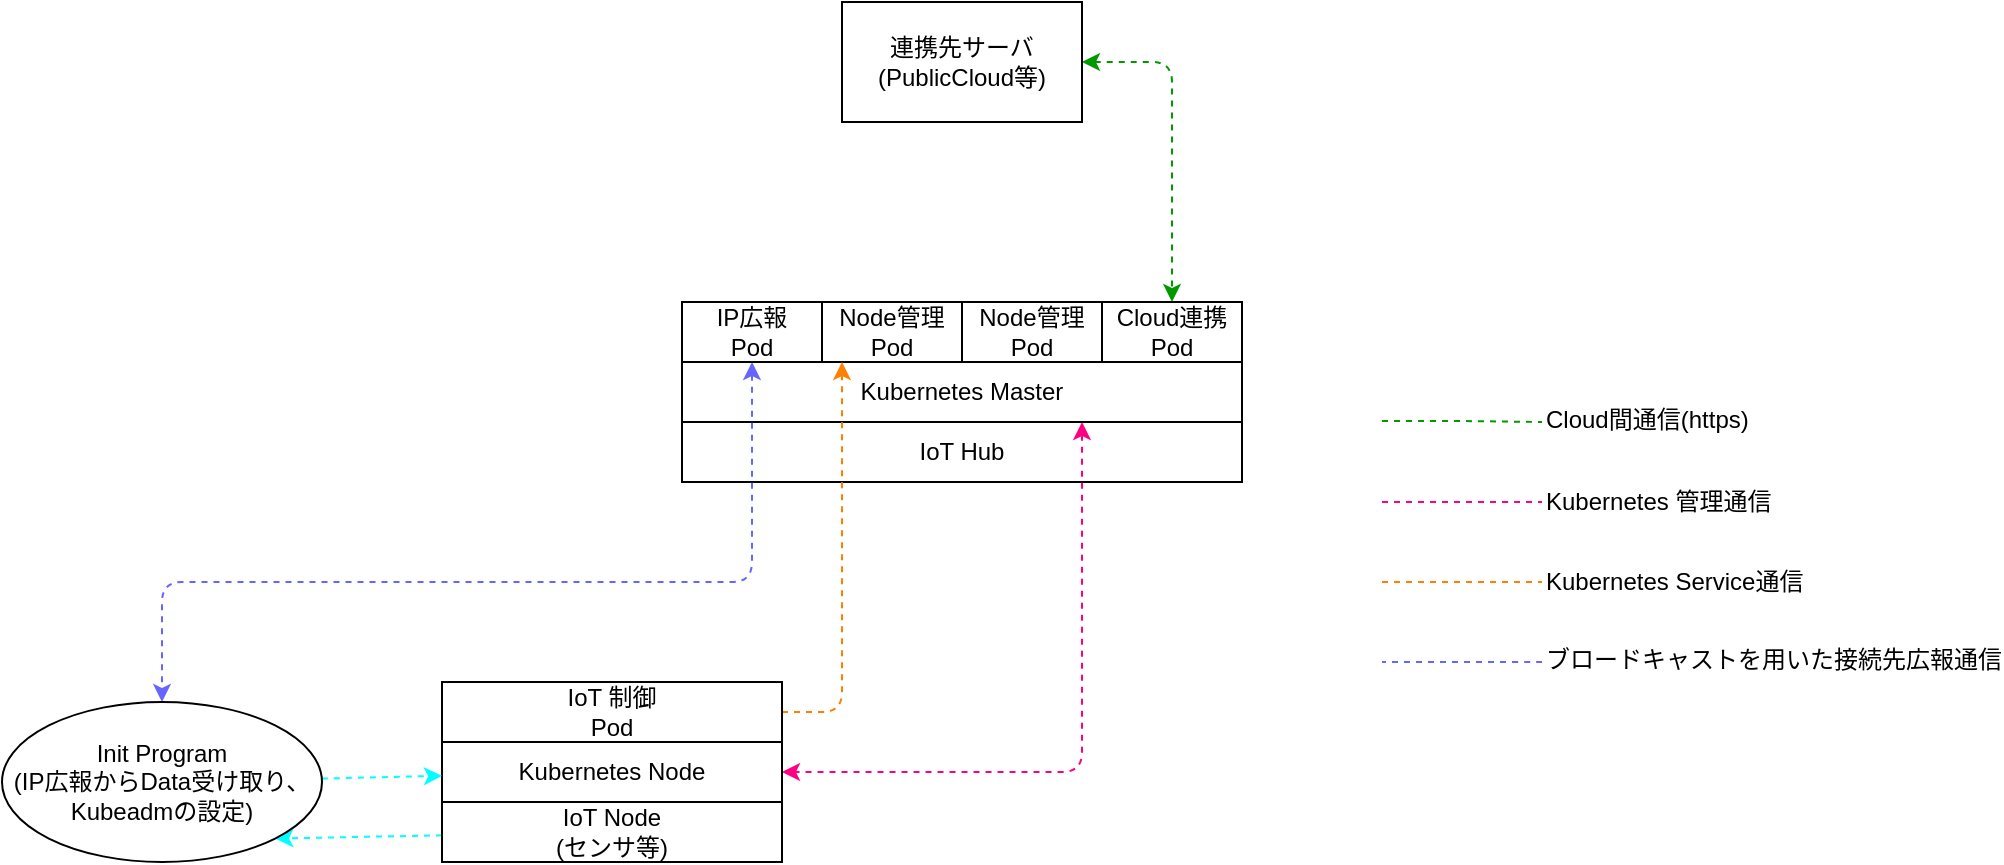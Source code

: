 <mxfile>
    <diagram id="MD9tHAX4WqvGQPrQZUn4" name="01">
        <mxGraphModel dx="1832" dy="663" grid="1" gridSize="10" guides="1" tooltips="1" connect="1" arrows="1" fold="1" page="1" pageScale="1" pageWidth="827" pageHeight="1169" math="0" shadow="0">
            <root>
                <mxCell id="0"/>
                <mxCell id="1" parent="0"/>
                <mxCell id="21" value="IoT Hub" style="rounded=0;whiteSpace=wrap;html=1;" vertex="1" parent="1">
                    <mxGeometry x="290" y="560" width="280" height="30" as="geometry"/>
                </mxCell>
                <mxCell id="35" style="edgeStyle=none;html=1;entryX=1;entryY=1;entryDx=0;entryDy=0;dashed=1;strokeColor=#00FFFF;" edge="1" parent="1" source="24" target="33">
                    <mxGeometry relative="1" as="geometry"/>
                </mxCell>
                <mxCell id="24" value="IoT Node&lt;br&gt;(センサ等)" style="rounded=0;whiteSpace=wrap;html=1;" vertex="1" parent="1">
                    <mxGeometry x="170" y="750" width="170" height="30" as="geometry"/>
                </mxCell>
                <mxCell id="41" style="edgeStyle=orthogonalEdgeStyle;html=1;entryX=0.5;entryY=0;entryDx=0;entryDy=0;dashed=1;startArrow=classic;startFill=1;strokeColor=#009900;" edge="1" parent="1" source="25" target="29">
                    <mxGeometry relative="1" as="geometry"/>
                </mxCell>
                <mxCell id="25" value="連携先サーバ&lt;br&gt;(PublicCloud等)" style="rounded=0;whiteSpace=wrap;html=1;" vertex="1" parent="1">
                    <mxGeometry x="370" y="350" width="120" height="60" as="geometry"/>
                </mxCell>
                <mxCell id="40" style="edgeStyle=orthogonalEdgeStyle;html=1;entryX=1;entryY=0.5;entryDx=0;entryDy=0;dashed=1;strokeColor=#FF0080;startArrow=classic;startFill=1;" edge="1" parent="1" source="26" target="31">
                    <mxGeometry relative="1" as="geometry">
                        <Array as="points">
                            <mxPoint x="490" y="735"/>
                        </Array>
                    </mxGeometry>
                </mxCell>
                <mxCell id="26" value="Kubernetes Master" style="rounded=0;whiteSpace=wrap;html=1;" vertex="1" parent="1">
                    <mxGeometry x="290" y="530" width="280" height="30" as="geometry"/>
                </mxCell>
                <mxCell id="38" style="edgeStyle=orthogonalEdgeStyle;html=1;entryX=0.5;entryY=0;entryDx=0;entryDy=0;dashed=1;strokeColor=#6666FF;startArrow=classic;startFill=1;" edge="1" parent="1" source="27" target="33">
                    <mxGeometry relative="1" as="geometry">
                        <Array as="points">
                            <mxPoint x="325" y="640"/>
                            <mxPoint x="30" y="640"/>
                        </Array>
                    </mxGeometry>
                </mxCell>
                <mxCell id="27" value="IP広報&lt;br&gt;Pod" style="rounded=0;whiteSpace=wrap;html=1;" vertex="1" parent="1">
                    <mxGeometry x="290" y="500" width="70" height="30" as="geometry"/>
                </mxCell>
                <mxCell id="28" value="Node管理Pod" style="rounded=0;whiteSpace=wrap;html=1;" vertex="1" parent="1">
                    <mxGeometry x="360" y="500" width="70" height="30" as="geometry"/>
                </mxCell>
                <mxCell id="29" value="Cloud連携Pod" style="rounded=0;whiteSpace=wrap;html=1;" vertex="1" parent="1">
                    <mxGeometry x="500" y="500" width="70" height="30" as="geometry"/>
                </mxCell>
                <mxCell id="30" value="Node管理Pod" style="rounded=0;whiteSpace=wrap;html=1;" vertex="1" parent="1">
                    <mxGeometry x="430" y="500" width="70" height="30" as="geometry"/>
                </mxCell>
                <mxCell id="31" value="Kubernetes Node" style="rounded=0;whiteSpace=wrap;html=1;" vertex="1" parent="1">
                    <mxGeometry x="170" y="720" width="170" height="30" as="geometry"/>
                </mxCell>
                <mxCell id="36" style="edgeStyle=none;html=1;dashed=1;strokeColor=#00FFFF;" edge="1" parent="1" source="33" target="31">
                    <mxGeometry relative="1" as="geometry"/>
                </mxCell>
                <mxCell id="33" value="&lt;span&gt;Init Program&lt;/span&gt;&lt;br&gt;&lt;span&gt;(IP広報からData受け取り、Kubeadmの設定)&lt;/span&gt;" style="ellipse;whiteSpace=wrap;html=1;" vertex="1" parent="1">
                    <mxGeometry x="-50" y="700" width="160" height="80" as="geometry"/>
                </mxCell>
                <mxCell id="39" style="edgeStyle=orthogonalEdgeStyle;html=1;dashed=1;strokeColor=#FF8000;" edge="1" parent="1" source="34" target="28">
                    <mxGeometry relative="1" as="geometry">
                        <Array as="points">
                            <mxPoint x="370" y="705"/>
                        </Array>
                    </mxGeometry>
                </mxCell>
                <mxCell id="34" value="IoT 制御&lt;br&gt;Pod" style="rounded=0;whiteSpace=wrap;html=1;" vertex="1" parent="1">
                    <mxGeometry x="170" y="690" width="170" height="30" as="geometry"/>
                </mxCell>
                <mxCell id="42" style="edgeStyle=orthogonalEdgeStyle;html=1;dashed=1;strokeColor=#FF0080;startArrow=none;startFill=0;endArrow=none;endFill=0;" edge="1" parent="1">
                    <mxGeometry relative="1" as="geometry">
                        <mxPoint x="640" y="600" as="sourcePoint"/>
                        <mxPoint x="720" y="600" as="targetPoint"/>
                        <Array as="points">
                            <mxPoint x="710" y="600"/>
                        </Array>
                    </mxGeometry>
                </mxCell>
                <mxCell id="44" style="edgeStyle=orthogonalEdgeStyle;html=1;dashed=1;strokeColor=#FF8000;endArrow=none;endFill=0;startArrow=none;startFill=0;" edge="1" parent="1">
                    <mxGeometry relative="1" as="geometry">
                        <mxPoint x="640" y="640" as="sourcePoint"/>
                        <mxPoint x="720" y="640" as="targetPoint"/>
                        <Array as="points">
                            <mxPoint x="670" y="640"/>
                        </Array>
                    </mxGeometry>
                </mxCell>
                <mxCell id="45" style="edgeStyle=orthogonalEdgeStyle;html=1;dashed=1;startArrow=none;startFill=0;strokeColor=#009900;endArrow=none;endFill=0;" edge="1" parent="1">
                    <mxGeometry relative="1" as="geometry">
                        <mxPoint x="640" y="559.5" as="sourcePoint"/>
                        <mxPoint x="720" y="560" as="targetPoint"/>
                        <Array as="points">
                            <mxPoint x="680" y="560"/>
                            <mxPoint x="720" y="560"/>
                        </Array>
                    </mxGeometry>
                </mxCell>
                <mxCell id="46" style="edgeStyle=orthogonalEdgeStyle;html=1;dashed=1;strokeColor=#6666FF;endArrow=none;endFill=0;startArrow=none;startFill=0;" edge="1" parent="1">
                    <mxGeometry relative="1" as="geometry">
                        <mxPoint x="720" y="680" as="sourcePoint"/>
                        <mxPoint x="640" y="680" as="targetPoint"/>
                        <Array as="points">
                            <mxPoint x="715" y="680"/>
                            <mxPoint x="420" y="680"/>
                        </Array>
                    </mxGeometry>
                </mxCell>
                <mxCell id="48" value="Cloud間通信(https)" style="text;html=1;strokeColor=none;fillColor=none;align=left;verticalAlign=middle;whiteSpace=wrap;rounded=0;" vertex="1" parent="1">
                    <mxGeometry x="720" y="544" width="130" height="30" as="geometry"/>
                </mxCell>
                <mxCell id="49" value="Kubernetes 管理通信" style="text;html=1;strokeColor=none;fillColor=none;align=left;verticalAlign=middle;whiteSpace=wrap;rounded=0;" vertex="1" parent="1">
                    <mxGeometry x="720" y="585" width="120" height="30" as="geometry"/>
                </mxCell>
                <mxCell id="50" value="Kubernetes Service通信" style="text;html=1;strokeColor=none;fillColor=none;align=left;verticalAlign=middle;whiteSpace=wrap;rounded=0;" vertex="1" parent="1">
                    <mxGeometry x="720" y="625" width="140" height="30" as="geometry"/>
                </mxCell>
                <mxCell id="51" value="ブロードキャストを用いた接続先広報通信" style="text;html=1;strokeColor=none;fillColor=none;align=left;verticalAlign=middle;whiteSpace=wrap;rounded=0;" vertex="1" parent="1">
                    <mxGeometry x="720" y="664" width="230" height="30" as="geometry"/>
                </mxCell>
            </root>
        </mxGraphModel>
    </diagram>
    <diagram name="02" id="QZHIB--y58XynC5243pY">
        <mxGraphModel dx="1832" dy="663" grid="1" gridSize="10" guides="1" tooltips="1" connect="1" arrows="1" fold="1" page="1" pageScale="1" pageWidth="827" pageHeight="1169" math="0" shadow="0">
            <root>
                <mxCell id="S4ly2EaeI5WpK3ynmkgh-0"/>
                <mxCell id="S4ly2EaeI5WpK3ynmkgh-1" parent="S4ly2EaeI5WpK3ynmkgh-0"/>
                <mxCell id="S4ly2EaeI5WpK3ynmkgh-2" value="IoT Hub" style="rounded=0;whiteSpace=wrap;html=1;" vertex="1" parent="S4ly2EaeI5WpK3ynmkgh-1">
                    <mxGeometry x="290" y="560" width="280" height="30" as="geometry"/>
                </mxCell>
                <mxCell id="S4ly2EaeI5WpK3ynmkgh-3" style="edgeStyle=none;html=1;entryX=1;entryY=1;entryDx=0;entryDy=0;dashed=1;strokeColor=#00FFFF;" edge="1" parent="S4ly2EaeI5WpK3ynmkgh-1" source="S4ly2EaeI5WpK3ynmkgh-4" target="S4ly2EaeI5WpK3ynmkgh-16">
                    <mxGeometry relative="1" as="geometry"/>
                </mxCell>
                <mxCell id="S4ly2EaeI5WpK3ynmkgh-4" value="IoT 機器&lt;br&gt;(センサ等)" style="rounded=0;whiteSpace=wrap;html=1;" vertex="1" parent="S4ly2EaeI5WpK3ynmkgh-1">
                    <mxGeometry x="170" y="750" width="170" height="30" as="geometry"/>
                </mxCell>
                <mxCell id="S4ly2EaeI5WpK3ynmkgh-5" style="edgeStyle=orthogonalEdgeStyle;html=1;entryX=0.5;entryY=0;entryDx=0;entryDy=0;dashed=1;startArrow=classic;startFill=1;strokeColor=#009900;" edge="1" parent="S4ly2EaeI5WpK3ynmkgh-1" source="S4ly2EaeI5WpK3ynmkgh-6" target="S4ly2EaeI5WpK3ynmkgh-12">
                    <mxGeometry relative="1" as="geometry"/>
                </mxCell>
                <mxCell id="S4ly2EaeI5WpK3ynmkgh-6" value="連携先サーバ&lt;br&gt;(PublicCloud等)" style="rounded=0;whiteSpace=wrap;html=1;" vertex="1" parent="S4ly2EaeI5WpK3ynmkgh-1">
                    <mxGeometry x="370" y="350" width="120" height="60" as="geometry"/>
                </mxCell>
                <mxCell id="S4ly2EaeI5WpK3ynmkgh-8" value="Kubernetes Master" style="rounded=0;whiteSpace=wrap;html=1;" vertex="1" parent="S4ly2EaeI5WpK3ynmkgh-1">
                    <mxGeometry x="290" y="530" width="280" height="30" as="geometry"/>
                </mxCell>
                <mxCell id="S4ly2EaeI5WpK3ynmkgh-9" style="edgeStyle=orthogonalEdgeStyle;html=1;entryX=0.5;entryY=0;entryDx=0;entryDy=0;dashed=1;strokeColor=#6666FF;startArrow=classic;startFill=1;" edge="1" parent="S4ly2EaeI5WpK3ynmkgh-1" source="S4ly2EaeI5WpK3ynmkgh-10" target="S4ly2EaeI5WpK3ynmkgh-16">
                    <mxGeometry relative="1" as="geometry">
                        <Array as="points">
                            <mxPoint x="325" y="640"/>
                            <mxPoint x="30" y="640"/>
                        </Array>
                    </mxGeometry>
                </mxCell>
                <mxCell id="S4ly2EaeI5WpK3ynmkgh-10" value="IP広報&lt;br&gt;Pod" style="rounded=0;whiteSpace=wrap;html=1;" vertex="1" parent="S4ly2EaeI5WpK3ynmkgh-1">
                    <mxGeometry x="290" y="500" width="70" height="30" as="geometry"/>
                </mxCell>
                <mxCell id="S4ly2EaeI5WpK3ynmkgh-11" value="Node管理Pod" style="rounded=0;whiteSpace=wrap;html=1;" vertex="1" parent="S4ly2EaeI5WpK3ynmkgh-1">
                    <mxGeometry x="360" y="500" width="70" height="30" as="geometry"/>
                </mxCell>
                <mxCell id="S4ly2EaeI5WpK3ynmkgh-12" value="Cloud連携Pod" style="rounded=0;whiteSpace=wrap;html=1;" vertex="1" parent="S4ly2EaeI5WpK3ynmkgh-1">
                    <mxGeometry x="500" y="500" width="70" height="30" as="geometry"/>
                </mxCell>
                <mxCell id="S4ly2EaeI5WpK3ynmkgh-13" value="Node管理Pod" style="rounded=0;whiteSpace=wrap;html=1;" vertex="1" parent="S4ly2EaeI5WpK3ynmkgh-1">
                    <mxGeometry x="430" y="500" width="70" height="30" as="geometry"/>
                </mxCell>
                <mxCell id="S4ly2EaeI5WpK3ynmkgh-15" style="edgeStyle=none;html=1;dashed=1;strokeColor=#00FFFF;" edge="1" parent="S4ly2EaeI5WpK3ynmkgh-1" source="S4ly2EaeI5WpK3ynmkgh-16">
                    <mxGeometry relative="1" as="geometry">
                        <mxPoint x="170" y="736.889" as="targetPoint"/>
                    </mxGeometry>
                </mxCell>
                <mxCell id="S4ly2EaeI5WpK3ynmkgh-16" value="&lt;span&gt;Init Program&lt;/span&gt;&lt;br&gt;&lt;span&gt;(IP広報から設定受け取り)&lt;/span&gt;" style="ellipse;whiteSpace=wrap;html=1;" vertex="1" parent="S4ly2EaeI5WpK3ynmkgh-1">
                    <mxGeometry x="-50" y="700" width="160" height="80" as="geometry"/>
                </mxCell>
                <mxCell id="S4ly2EaeI5WpK3ynmkgh-17" style="edgeStyle=orthogonalEdgeStyle;html=1;dashed=1;strokeColor=#FF8000;" edge="1" parent="S4ly2EaeI5WpK3ynmkgh-1" source="S4ly2EaeI5WpK3ynmkgh-18" target="S4ly2EaeI5WpK3ynmkgh-11">
                    <mxGeometry relative="1" as="geometry">
                        <Array as="points">
                            <mxPoint x="370" y="735"/>
                        </Array>
                    </mxGeometry>
                </mxCell>
                <mxCell id="S4ly2EaeI5WpK3ynmkgh-18" value="IoT 制御Program" style="rounded=0;whiteSpace=wrap;html=1;" vertex="1" parent="S4ly2EaeI5WpK3ynmkgh-1">
                    <mxGeometry x="170" y="720" width="170" height="30" as="geometry"/>
                </mxCell>
                <mxCell id="S4ly2EaeI5WpK3ynmkgh-19" style="edgeStyle=orthogonalEdgeStyle;html=1;dashed=1;strokeColor=#FF0080;startArrow=none;startFill=0;endArrow=none;endFill=0;" edge="1" parent="S4ly2EaeI5WpK3ynmkgh-1">
                    <mxGeometry relative="1" as="geometry">
                        <mxPoint x="640" y="600" as="sourcePoint"/>
                        <mxPoint x="720" y="600" as="targetPoint"/>
                        <Array as="points">
                            <mxPoint x="710" y="600"/>
                        </Array>
                    </mxGeometry>
                </mxCell>
                <mxCell id="S4ly2EaeI5WpK3ynmkgh-20" style="edgeStyle=orthogonalEdgeStyle;html=1;dashed=1;strokeColor=#FF8000;endArrow=none;endFill=0;startArrow=none;startFill=0;" edge="1" parent="S4ly2EaeI5WpK3ynmkgh-1">
                    <mxGeometry relative="1" as="geometry">
                        <mxPoint x="640" y="640" as="sourcePoint"/>
                        <mxPoint x="720" y="640" as="targetPoint"/>
                        <Array as="points">
                            <mxPoint x="670" y="640"/>
                        </Array>
                    </mxGeometry>
                </mxCell>
                <mxCell id="S4ly2EaeI5WpK3ynmkgh-21" style="edgeStyle=orthogonalEdgeStyle;html=1;dashed=1;startArrow=none;startFill=0;strokeColor=#009900;endArrow=none;endFill=0;" edge="1" parent="S4ly2EaeI5WpK3ynmkgh-1">
                    <mxGeometry relative="1" as="geometry">
                        <mxPoint x="640" y="559.5" as="sourcePoint"/>
                        <mxPoint x="720" y="560" as="targetPoint"/>
                        <Array as="points">
                            <mxPoint x="680" y="560"/>
                            <mxPoint x="720" y="560"/>
                        </Array>
                    </mxGeometry>
                </mxCell>
                <mxCell id="S4ly2EaeI5WpK3ynmkgh-22" style="edgeStyle=orthogonalEdgeStyle;html=1;dashed=1;strokeColor=#6666FF;endArrow=none;endFill=0;startArrow=none;startFill=0;" edge="1" parent="S4ly2EaeI5WpK3ynmkgh-1">
                    <mxGeometry relative="1" as="geometry">
                        <mxPoint x="720" y="680" as="sourcePoint"/>
                        <mxPoint x="640" y="680" as="targetPoint"/>
                        <Array as="points">
                            <mxPoint x="715" y="680"/>
                            <mxPoint x="420" y="680"/>
                        </Array>
                    </mxGeometry>
                </mxCell>
                <mxCell id="S4ly2EaeI5WpK3ynmkgh-23" value="Cloud間通信(https)" style="text;html=1;strokeColor=none;fillColor=none;align=left;verticalAlign=middle;whiteSpace=wrap;rounded=0;" vertex="1" parent="S4ly2EaeI5WpK3ynmkgh-1">
                    <mxGeometry x="720" y="544" width="130" height="30" as="geometry"/>
                </mxCell>
                <mxCell id="S4ly2EaeI5WpK3ynmkgh-24" value="Kubernetes 管理通信" style="text;html=1;strokeColor=none;fillColor=none;align=left;verticalAlign=middle;whiteSpace=wrap;rounded=0;" vertex="1" parent="S4ly2EaeI5WpK3ynmkgh-1">
                    <mxGeometry x="720" y="585" width="120" height="30" as="geometry"/>
                </mxCell>
                <mxCell id="S4ly2EaeI5WpK3ynmkgh-25" value="Kubernetes Service通信" style="text;html=1;strokeColor=none;fillColor=none;align=left;verticalAlign=middle;whiteSpace=wrap;rounded=0;" vertex="1" parent="S4ly2EaeI5WpK3ynmkgh-1">
                    <mxGeometry x="720" y="625" width="140" height="30" as="geometry"/>
                </mxCell>
                <mxCell id="S4ly2EaeI5WpK3ynmkgh-26" value="ブロードキャストを用いた接続先広報通信" style="text;html=1;strokeColor=none;fillColor=none;align=left;verticalAlign=middle;whiteSpace=wrap;rounded=0;" vertex="1" parent="S4ly2EaeI5WpK3ynmkgh-1">
                    <mxGeometry x="720" y="664" width="230" height="30" as="geometry"/>
                </mxCell>
            </root>
        </mxGraphModel>
    </diagram>
</mxfile>